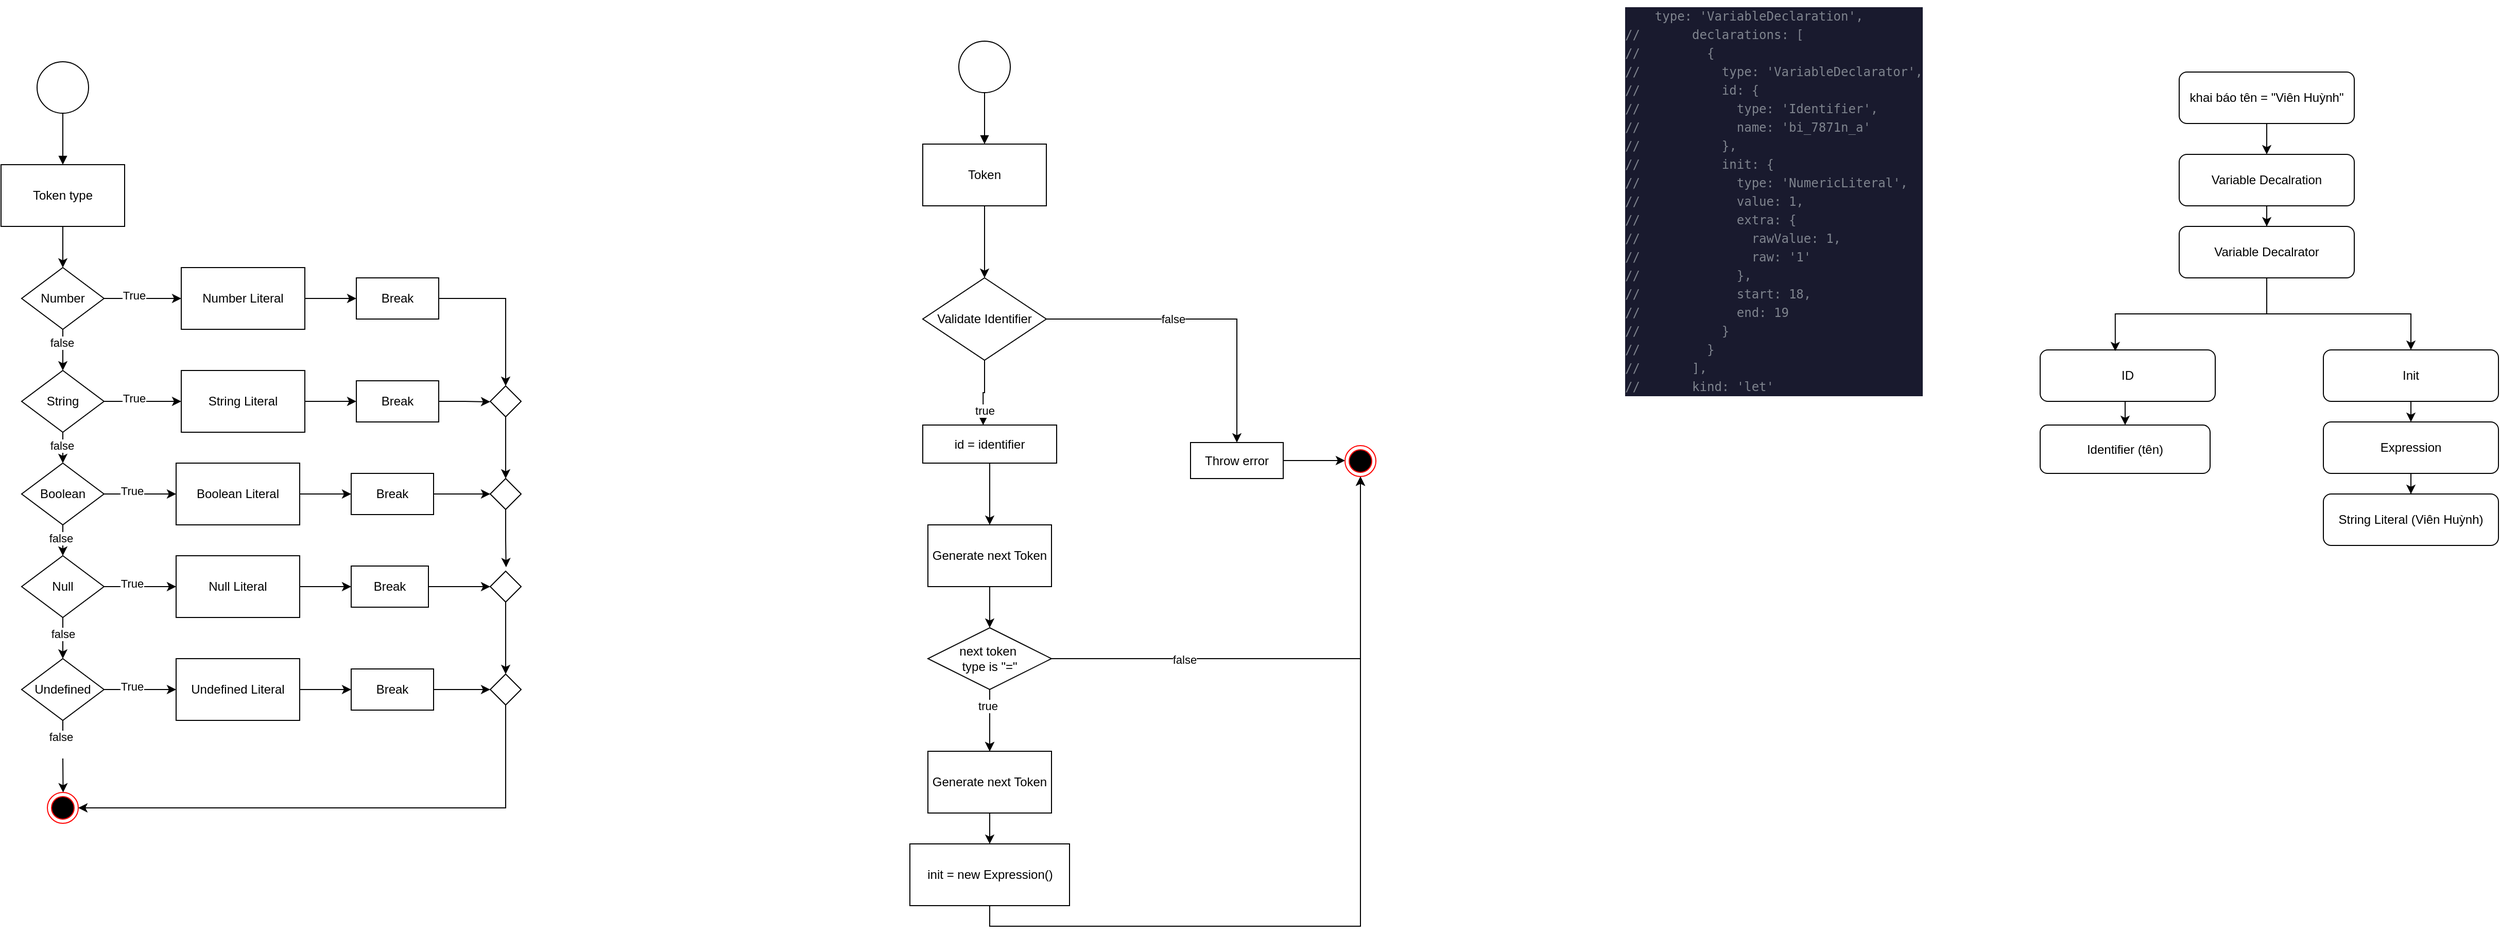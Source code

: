 <mxfile version="24.4.9" type="device">
  <diagram name="Page-1" id="_XJORy7DzCKB0HkPgccP">
    <mxGraphModel dx="676" dy="519" grid="1" gridSize="10" guides="1" tooltips="1" connect="1" arrows="1" fold="1" page="1" pageScale="1" pageWidth="850" pageHeight="1100" math="0" shadow="0">
      <root>
        <mxCell id="0" />
        <mxCell id="1" parent="0" />
        <mxCell id="jMxNf0ltURhrq-Y9TUZJ-2" style="edgeStyle=orthogonalEdgeStyle;rounded=0;orthogonalLoop=1;jettySize=auto;html=1;endArrow=block;endFill=1;" parent="1" source="jMxNf0ltURhrq-Y9TUZJ-1" target="jMxNf0ltURhrq-Y9TUZJ-4" edge="1">
          <mxGeometry relative="1" as="geometry">
            <mxPoint x="205" y="270" as="targetPoint" />
          </mxGeometry>
        </mxCell>
        <mxCell id="jMxNf0ltURhrq-Y9TUZJ-1" value="" style="ellipse;whiteSpace=wrap;html=1;aspect=fixed;" parent="1" vertex="1">
          <mxGeometry x="180" y="170" width="50" height="50" as="geometry" />
        </mxCell>
        <mxCell id="jMxNf0ltURhrq-Y9TUZJ-5" style="edgeStyle=orthogonalEdgeStyle;rounded=0;orthogonalLoop=1;jettySize=auto;html=1;exitX=0.5;exitY=1;exitDx=0;exitDy=0;" parent="1" source="jMxNf0ltURhrq-Y9TUZJ-4" target="jMxNf0ltURhrq-Y9TUZJ-6" edge="1">
          <mxGeometry relative="1" as="geometry">
            <mxPoint x="205" y="370" as="targetPoint" />
          </mxGeometry>
        </mxCell>
        <mxCell id="jMxNf0ltURhrq-Y9TUZJ-4" value="Token type" style="rounded=0;whiteSpace=wrap;html=1;" parent="1" vertex="1">
          <mxGeometry x="145" y="270" width="120" height="60" as="geometry" />
        </mxCell>
        <mxCell id="jMxNf0ltURhrq-Y9TUZJ-8" style="edgeStyle=orthogonalEdgeStyle;rounded=0;orthogonalLoop=1;jettySize=auto;html=1;entryX=0;entryY=0.5;entryDx=0;entryDy=0;" parent="1" source="jMxNf0ltURhrq-Y9TUZJ-6" target="jMxNf0ltURhrq-Y9TUZJ-10" edge="1">
          <mxGeometry relative="1" as="geometry">
            <mxPoint x="310" y="400" as="targetPoint" />
          </mxGeometry>
        </mxCell>
        <mxCell id="jMxNf0ltURhrq-Y9TUZJ-9" value="True" style="edgeLabel;html=1;align=center;verticalAlign=middle;resizable=0;points=[];" parent="jMxNf0ltURhrq-Y9TUZJ-8" vertex="1" connectable="0">
          <mxGeometry x="-0.236" y="3" relative="1" as="geometry">
            <mxPoint as="offset" />
          </mxGeometry>
        </mxCell>
        <mxCell id="jMxNf0ltURhrq-Y9TUZJ-19" style="edgeStyle=orthogonalEdgeStyle;rounded=0;orthogonalLoop=1;jettySize=auto;html=1;entryX=0.5;entryY=0;entryDx=0;entryDy=0;" parent="1" source="jMxNf0ltURhrq-Y9TUZJ-6" target="jMxNf0ltURhrq-Y9TUZJ-15" edge="1">
          <mxGeometry relative="1" as="geometry" />
        </mxCell>
        <mxCell id="jMxNf0ltURhrq-Y9TUZJ-20" value="false" style="edgeLabel;html=1;align=center;verticalAlign=middle;resizable=0;points=[];" parent="jMxNf0ltURhrq-Y9TUZJ-19" vertex="1" connectable="0">
          <mxGeometry x="-0.356" y="-1" relative="1" as="geometry">
            <mxPoint as="offset" />
          </mxGeometry>
        </mxCell>
        <mxCell id="jMxNf0ltURhrq-Y9TUZJ-6" value="Number" style="rhombus;whiteSpace=wrap;html=1;" parent="1" vertex="1">
          <mxGeometry x="165" y="370" width="80" height="60" as="geometry" />
        </mxCell>
        <mxCell id="jMxNf0ltURhrq-Y9TUZJ-11" style="edgeStyle=orthogonalEdgeStyle;rounded=0;orthogonalLoop=1;jettySize=auto;html=1;exitX=1;exitY=0.5;exitDx=0;exitDy=0;" parent="1" source="jMxNf0ltURhrq-Y9TUZJ-10" target="jMxNf0ltURhrq-Y9TUZJ-12" edge="1">
          <mxGeometry relative="1" as="geometry">
            <mxPoint x="480" y="400" as="targetPoint" />
          </mxGeometry>
        </mxCell>
        <mxCell id="jMxNf0ltURhrq-Y9TUZJ-10" value="Number Literal" style="rounded=0;whiteSpace=wrap;html=1;" parent="1" vertex="1">
          <mxGeometry x="320" y="370" width="120" height="60" as="geometry" />
        </mxCell>
        <mxCell id="jMxNf0ltURhrq-Y9TUZJ-61" style="edgeStyle=orthogonalEdgeStyle;rounded=0;orthogonalLoop=1;jettySize=auto;html=1;exitX=1;exitY=0.5;exitDx=0;exitDy=0;entryX=0.5;entryY=0;entryDx=0;entryDy=0;" parent="1" source="jMxNf0ltURhrq-Y9TUZJ-12" target="jMxNf0ltURhrq-Y9TUZJ-65" edge="1">
          <mxGeometry relative="1" as="geometry">
            <mxPoint x="620" y="400.429" as="targetPoint" />
          </mxGeometry>
        </mxCell>
        <mxCell id="jMxNf0ltURhrq-Y9TUZJ-12" value="Break" style="rounded=0;whiteSpace=wrap;html=1;" parent="1" vertex="1">
          <mxGeometry x="490" y="380" width="80" height="40" as="geometry" />
        </mxCell>
        <mxCell id="jMxNf0ltURhrq-Y9TUZJ-13" style="edgeStyle=orthogonalEdgeStyle;rounded=0;orthogonalLoop=1;jettySize=auto;html=1;entryX=0;entryY=0.5;entryDx=0;entryDy=0;" parent="1" source="jMxNf0ltURhrq-Y9TUZJ-15" target="jMxNf0ltURhrq-Y9TUZJ-17" edge="1">
          <mxGeometry relative="1" as="geometry">
            <mxPoint x="310" y="500" as="targetPoint" />
          </mxGeometry>
        </mxCell>
        <mxCell id="jMxNf0ltURhrq-Y9TUZJ-14" value="True" style="edgeLabel;html=1;align=center;verticalAlign=middle;resizable=0;points=[];" parent="jMxNf0ltURhrq-Y9TUZJ-13" vertex="1" connectable="0">
          <mxGeometry x="-0.236" y="3" relative="1" as="geometry">
            <mxPoint as="offset" />
          </mxGeometry>
        </mxCell>
        <mxCell id="jMxNf0ltURhrq-Y9TUZJ-58" style="edgeStyle=orthogonalEdgeStyle;rounded=0;orthogonalLoop=1;jettySize=auto;html=1;exitX=0.5;exitY=1;exitDx=0;exitDy=0;entryX=0.5;entryY=0;entryDx=0;entryDy=0;" parent="1" source="jMxNf0ltURhrq-Y9TUZJ-15" target="jMxNf0ltURhrq-Y9TUZJ-42" edge="1">
          <mxGeometry relative="1" as="geometry" />
        </mxCell>
        <mxCell id="jMxNf0ltURhrq-Y9TUZJ-78" value="false" style="edgeLabel;html=1;align=center;verticalAlign=middle;resizable=0;points=[];" parent="jMxNf0ltURhrq-Y9TUZJ-58" vertex="1" connectable="0">
          <mxGeometry x="-0.152" y="-1" relative="1" as="geometry">
            <mxPoint as="offset" />
          </mxGeometry>
        </mxCell>
        <mxCell id="jMxNf0ltURhrq-Y9TUZJ-15" value="String" style="rhombus;whiteSpace=wrap;html=1;" parent="1" vertex="1">
          <mxGeometry x="165" y="470" width="80" height="60" as="geometry" />
        </mxCell>
        <mxCell id="jMxNf0ltURhrq-Y9TUZJ-16" style="edgeStyle=orthogonalEdgeStyle;rounded=0;orthogonalLoop=1;jettySize=auto;html=1;exitX=1;exitY=0.5;exitDx=0;exitDy=0;" parent="1" source="jMxNf0ltURhrq-Y9TUZJ-17" target="jMxNf0ltURhrq-Y9TUZJ-18" edge="1">
          <mxGeometry relative="1" as="geometry">
            <mxPoint x="480" y="500" as="targetPoint" />
          </mxGeometry>
        </mxCell>
        <mxCell id="jMxNf0ltURhrq-Y9TUZJ-17" value="String Literal" style="rounded=0;whiteSpace=wrap;html=1;" parent="1" vertex="1">
          <mxGeometry x="320" y="470" width="120" height="60" as="geometry" />
        </mxCell>
        <mxCell id="jMxNf0ltURhrq-Y9TUZJ-62" style="edgeStyle=orthogonalEdgeStyle;rounded=0;orthogonalLoop=1;jettySize=auto;html=1;exitX=1;exitY=0.5;exitDx=0;exitDy=0;" parent="1" source="jMxNf0ltURhrq-Y9TUZJ-18" edge="1">
          <mxGeometry relative="1" as="geometry">
            <mxPoint x="620" y="500.429" as="targetPoint" />
          </mxGeometry>
        </mxCell>
        <mxCell id="jMxNf0ltURhrq-Y9TUZJ-18" value="Break" style="rounded=0;whiteSpace=wrap;html=1;" parent="1" vertex="1">
          <mxGeometry x="490" y="480" width="80" height="40" as="geometry" />
        </mxCell>
        <mxCell id="jMxNf0ltURhrq-Y9TUZJ-40" style="edgeStyle=orthogonalEdgeStyle;rounded=0;orthogonalLoop=1;jettySize=auto;html=1;entryX=0;entryY=0.5;entryDx=0;entryDy=0;" parent="1" source="jMxNf0ltURhrq-Y9TUZJ-42" target="jMxNf0ltURhrq-Y9TUZJ-44" edge="1">
          <mxGeometry relative="1" as="geometry">
            <mxPoint x="305" y="590" as="targetPoint" />
          </mxGeometry>
        </mxCell>
        <mxCell id="jMxNf0ltURhrq-Y9TUZJ-41" value="True" style="edgeLabel;html=1;align=center;verticalAlign=middle;resizable=0;points=[];" parent="jMxNf0ltURhrq-Y9TUZJ-40" vertex="1" connectable="0">
          <mxGeometry x="-0.236" y="3" relative="1" as="geometry">
            <mxPoint as="offset" />
          </mxGeometry>
        </mxCell>
        <mxCell id="jMxNf0ltURhrq-Y9TUZJ-59" style="edgeStyle=orthogonalEdgeStyle;rounded=0;orthogonalLoop=1;jettySize=auto;html=1;exitX=0.5;exitY=1;exitDx=0;exitDy=0;entryX=0.5;entryY=0;entryDx=0;entryDy=0;" parent="1" source="jMxNf0ltURhrq-Y9TUZJ-42" target="jMxNf0ltURhrq-Y9TUZJ-48" edge="1">
          <mxGeometry relative="1" as="geometry" />
        </mxCell>
        <mxCell id="jMxNf0ltURhrq-Y9TUZJ-79" value="false" style="edgeLabel;html=1;align=center;verticalAlign=middle;resizable=0;points=[];" parent="jMxNf0ltURhrq-Y9TUZJ-59" vertex="1" connectable="0">
          <mxGeometry x="-0.167" y="-2" relative="1" as="geometry">
            <mxPoint as="offset" />
          </mxGeometry>
        </mxCell>
        <mxCell id="jMxNf0ltURhrq-Y9TUZJ-42" value="Boolean" style="rhombus;whiteSpace=wrap;html=1;" parent="1" vertex="1">
          <mxGeometry x="165" y="560" width="80" height="60" as="geometry" />
        </mxCell>
        <mxCell id="jMxNf0ltURhrq-Y9TUZJ-43" style="edgeStyle=orthogonalEdgeStyle;rounded=0;orthogonalLoop=1;jettySize=auto;html=1;exitX=1;exitY=0.5;exitDx=0;exitDy=0;" parent="1" source="jMxNf0ltURhrq-Y9TUZJ-44" target="jMxNf0ltURhrq-Y9TUZJ-45" edge="1">
          <mxGeometry relative="1" as="geometry">
            <mxPoint x="475" y="590" as="targetPoint" />
          </mxGeometry>
        </mxCell>
        <mxCell id="jMxNf0ltURhrq-Y9TUZJ-44" value="Boolean Literal" style="rounded=0;whiteSpace=wrap;html=1;" parent="1" vertex="1">
          <mxGeometry x="315" y="560" width="120" height="60" as="geometry" />
        </mxCell>
        <mxCell id="jMxNf0ltURhrq-Y9TUZJ-63" style="edgeStyle=orthogonalEdgeStyle;rounded=0;orthogonalLoop=1;jettySize=auto;html=1;exitX=1;exitY=0.5;exitDx=0;exitDy=0;entryX=0;entryY=0.5;entryDx=0;entryDy=0;" parent="1" source="jMxNf0ltURhrq-Y9TUZJ-45" target="jMxNf0ltURhrq-Y9TUZJ-68" edge="1">
          <mxGeometry relative="1" as="geometry">
            <mxPoint x="610" y="590.429" as="targetPoint" />
          </mxGeometry>
        </mxCell>
        <mxCell id="jMxNf0ltURhrq-Y9TUZJ-45" value="Break" style="rounded=0;whiteSpace=wrap;html=1;" parent="1" vertex="1">
          <mxGeometry x="485" y="570" width="80" height="40" as="geometry" />
        </mxCell>
        <mxCell id="jMxNf0ltURhrq-Y9TUZJ-46" style="edgeStyle=orthogonalEdgeStyle;rounded=0;orthogonalLoop=1;jettySize=auto;html=1;entryX=0;entryY=0.5;entryDx=0;entryDy=0;" parent="1" source="jMxNf0ltURhrq-Y9TUZJ-48" target="jMxNf0ltURhrq-Y9TUZJ-50" edge="1">
          <mxGeometry relative="1" as="geometry">
            <mxPoint x="305" y="680" as="targetPoint" />
          </mxGeometry>
        </mxCell>
        <mxCell id="jMxNf0ltURhrq-Y9TUZJ-47" value="True" style="edgeLabel;html=1;align=center;verticalAlign=middle;resizable=0;points=[];" parent="jMxNf0ltURhrq-Y9TUZJ-46" vertex="1" connectable="0">
          <mxGeometry x="-0.236" y="3" relative="1" as="geometry">
            <mxPoint as="offset" />
          </mxGeometry>
        </mxCell>
        <mxCell id="jMxNf0ltURhrq-Y9TUZJ-60" style="edgeStyle=orthogonalEdgeStyle;rounded=0;orthogonalLoop=1;jettySize=auto;html=1;entryX=0.5;entryY=0;entryDx=0;entryDy=0;" parent="1" source="jMxNf0ltURhrq-Y9TUZJ-48" target="jMxNf0ltURhrq-Y9TUZJ-54" edge="1">
          <mxGeometry relative="1" as="geometry" />
        </mxCell>
        <mxCell id="jMxNf0ltURhrq-Y9TUZJ-80" value="false" style="edgeLabel;html=1;align=center;verticalAlign=middle;resizable=0;points=[];" parent="jMxNf0ltURhrq-Y9TUZJ-60" vertex="1" connectable="0">
          <mxGeometry x="-0.214" relative="1" as="geometry">
            <mxPoint as="offset" />
          </mxGeometry>
        </mxCell>
        <mxCell id="jMxNf0ltURhrq-Y9TUZJ-48" value="Null" style="rhombus;whiteSpace=wrap;html=1;" parent="1" vertex="1">
          <mxGeometry x="165" y="650" width="80" height="60" as="geometry" />
        </mxCell>
        <mxCell id="jMxNf0ltURhrq-Y9TUZJ-49" style="edgeStyle=orthogonalEdgeStyle;rounded=0;orthogonalLoop=1;jettySize=auto;html=1;exitX=1;exitY=0.5;exitDx=0;exitDy=0;" parent="1" source="jMxNf0ltURhrq-Y9TUZJ-50" target="jMxNf0ltURhrq-Y9TUZJ-51" edge="1">
          <mxGeometry relative="1" as="geometry">
            <mxPoint x="475" y="680" as="targetPoint" />
          </mxGeometry>
        </mxCell>
        <mxCell id="jMxNf0ltURhrq-Y9TUZJ-50" value="Null Literal" style="rounded=0;whiteSpace=wrap;html=1;" parent="1" vertex="1">
          <mxGeometry x="315" y="650" width="120" height="60" as="geometry" />
        </mxCell>
        <mxCell id="jMxNf0ltURhrq-Y9TUZJ-70" style="edgeStyle=orthogonalEdgeStyle;rounded=0;orthogonalLoop=1;jettySize=auto;html=1;entryX=0;entryY=0.5;entryDx=0;entryDy=0;" parent="1" source="jMxNf0ltURhrq-Y9TUZJ-51" target="jMxNf0ltURhrq-Y9TUZJ-69" edge="1">
          <mxGeometry relative="1" as="geometry" />
        </mxCell>
        <mxCell id="jMxNf0ltURhrq-Y9TUZJ-51" value="Break" style="rounded=0;whiteSpace=wrap;html=1;" parent="1" vertex="1">
          <mxGeometry x="485" y="660" width="75" height="40" as="geometry" />
        </mxCell>
        <mxCell id="jMxNf0ltURhrq-Y9TUZJ-52" style="edgeStyle=orthogonalEdgeStyle;rounded=0;orthogonalLoop=1;jettySize=auto;html=1;entryX=0;entryY=0.5;entryDx=0;entryDy=0;" parent="1" source="jMxNf0ltURhrq-Y9TUZJ-54" target="jMxNf0ltURhrq-Y9TUZJ-56" edge="1">
          <mxGeometry relative="1" as="geometry">
            <mxPoint x="305" y="780" as="targetPoint" />
          </mxGeometry>
        </mxCell>
        <mxCell id="jMxNf0ltURhrq-Y9TUZJ-53" value="True" style="edgeLabel;html=1;align=center;verticalAlign=middle;resizable=0;points=[];" parent="jMxNf0ltURhrq-Y9TUZJ-52" vertex="1" connectable="0">
          <mxGeometry x="-0.236" y="3" relative="1" as="geometry">
            <mxPoint as="offset" />
          </mxGeometry>
        </mxCell>
        <mxCell id="jMxNf0ltURhrq-Y9TUZJ-76" style="edgeStyle=orthogonalEdgeStyle;rounded=0;orthogonalLoop=1;jettySize=auto;html=1;exitX=0.5;exitY=1;exitDx=0;exitDy=0;" parent="1" source="jMxNf0ltURhrq-Y9TUZJ-54" edge="1">
          <mxGeometry relative="1" as="geometry">
            <mxPoint x="205.286" y="880.0" as="targetPoint" />
          </mxGeometry>
        </mxCell>
        <mxCell id="jMxNf0ltURhrq-Y9TUZJ-81" value="false&lt;div&gt;&lt;br&gt;&lt;/div&gt;" style="edgeLabel;html=1;align=center;verticalAlign=middle;resizable=0;points=[];" parent="jMxNf0ltURhrq-Y9TUZJ-76" vertex="1" connectable="0">
          <mxGeometry x="-0.361" y="-2" relative="1" as="geometry">
            <mxPoint as="offset" />
          </mxGeometry>
        </mxCell>
        <mxCell id="jMxNf0ltURhrq-Y9TUZJ-54" value="Undefined" style="rhombus;whiteSpace=wrap;html=1;" parent="1" vertex="1">
          <mxGeometry x="165" y="750" width="80" height="60" as="geometry" />
        </mxCell>
        <mxCell id="jMxNf0ltURhrq-Y9TUZJ-55" style="edgeStyle=orthogonalEdgeStyle;rounded=0;orthogonalLoop=1;jettySize=auto;html=1;exitX=1;exitY=0.5;exitDx=0;exitDy=0;" parent="1" source="jMxNf0ltURhrq-Y9TUZJ-56" target="jMxNf0ltURhrq-Y9TUZJ-57" edge="1">
          <mxGeometry relative="1" as="geometry">
            <mxPoint x="475" y="780" as="targetPoint" />
          </mxGeometry>
        </mxCell>
        <mxCell id="jMxNf0ltURhrq-Y9TUZJ-56" value="Undefined Literal" style="rounded=0;whiteSpace=wrap;html=1;" parent="1" vertex="1">
          <mxGeometry x="315" y="750" width="120" height="60" as="geometry" />
        </mxCell>
        <mxCell id="jMxNf0ltURhrq-Y9TUZJ-73" style="edgeStyle=orthogonalEdgeStyle;rounded=0;orthogonalLoop=1;jettySize=auto;html=1;exitX=1;exitY=0.5;exitDx=0;exitDy=0;entryX=0;entryY=0.5;entryDx=0;entryDy=0;" parent="1" source="jMxNf0ltURhrq-Y9TUZJ-57" target="jMxNf0ltURhrq-Y9TUZJ-72" edge="1">
          <mxGeometry relative="1" as="geometry" />
        </mxCell>
        <mxCell id="jMxNf0ltURhrq-Y9TUZJ-57" value="Break" style="rounded=0;whiteSpace=wrap;html=1;" parent="1" vertex="1">
          <mxGeometry x="485" y="760" width="80" height="40" as="geometry" />
        </mxCell>
        <mxCell id="jMxNf0ltURhrq-Y9TUZJ-67" style="edgeStyle=orthogonalEdgeStyle;rounded=0;orthogonalLoop=1;jettySize=auto;html=1;exitX=0.5;exitY=1;exitDx=0;exitDy=0;entryX=0.5;entryY=0;entryDx=0;entryDy=0;" parent="1" source="jMxNf0ltURhrq-Y9TUZJ-65" target="jMxNf0ltURhrq-Y9TUZJ-68" edge="1">
          <mxGeometry relative="1" as="geometry">
            <mxPoint x="635" y="580" as="targetPoint" />
          </mxGeometry>
        </mxCell>
        <mxCell id="jMxNf0ltURhrq-Y9TUZJ-65" value="" style="rhombus;whiteSpace=wrap;html=1;" parent="1" vertex="1">
          <mxGeometry x="620" y="485" width="30" height="30" as="geometry" />
        </mxCell>
        <mxCell id="jMxNf0ltURhrq-Y9TUZJ-68" value="" style="rhombus;whiteSpace=wrap;html=1;" parent="1" vertex="1">
          <mxGeometry x="620" y="575" width="30" height="30" as="geometry" />
        </mxCell>
        <mxCell id="jMxNf0ltURhrq-Y9TUZJ-74" style="edgeStyle=orthogonalEdgeStyle;rounded=0;orthogonalLoop=1;jettySize=auto;html=1;exitX=0.5;exitY=1;exitDx=0;exitDy=0;entryX=0.5;entryY=0;entryDx=0;entryDy=0;" parent="1" source="jMxNf0ltURhrq-Y9TUZJ-69" target="jMxNf0ltURhrq-Y9TUZJ-72" edge="1">
          <mxGeometry relative="1" as="geometry" />
        </mxCell>
        <mxCell id="jMxNf0ltURhrq-Y9TUZJ-69" value="" style="rhombus;whiteSpace=wrap;html=1;" parent="1" vertex="1">
          <mxGeometry x="620" y="665" width="30" height="30" as="geometry" />
        </mxCell>
        <mxCell id="jMxNf0ltURhrq-Y9TUZJ-71" style="edgeStyle=orthogonalEdgeStyle;rounded=0;orthogonalLoop=1;jettySize=auto;html=1;exitX=0.5;exitY=1;exitDx=0;exitDy=0;entryX=0.513;entryY=-0.127;entryDx=0;entryDy=0;entryPerimeter=0;" parent="1" source="jMxNf0ltURhrq-Y9TUZJ-68" target="jMxNf0ltURhrq-Y9TUZJ-69" edge="1">
          <mxGeometry relative="1" as="geometry" />
        </mxCell>
        <mxCell id="jMxNf0ltURhrq-Y9TUZJ-75" style="edgeStyle=orthogonalEdgeStyle;rounded=0;orthogonalLoop=1;jettySize=auto;html=1;exitX=0.5;exitY=1;exitDx=0;exitDy=0;entryX=1;entryY=0.5;entryDx=0;entryDy=0;" parent="1" source="jMxNf0ltURhrq-Y9TUZJ-72" target="jMxNf0ltURhrq-Y9TUZJ-77" edge="1">
          <mxGeometry relative="1" as="geometry">
            <mxPoint x="635.286" y="930.0" as="targetPoint" />
          </mxGeometry>
        </mxCell>
        <mxCell id="jMxNf0ltURhrq-Y9TUZJ-72" value="" style="rhombus;whiteSpace=wrap;html=1;" parent="1" vertex="1">
          <mxGeometry x="620" y="765" width="30" height="30" as="geometry" />
        </mxCell>
        <mxCell id="jMxNf0ltURhrq-Y9TUZJ-77" value="" style="ellipse;html=1;shape=endState;fillColor=#000000;strokeColor=#ff0000;" parent="1" vertex="1">
          <mxGeometry x="190" y="880" width="30" height="30" as="geometry" />
        </mxCell>
        <mxCell id="jMxNf0ltURhrq-Y9TUZJ-83" style="edgeStyle=orthogonalEdgeStyle;rounded=0;orthogonalLoop=1;jettySize=auto;html=1;endArrow=block;endFill=1;" parent="1" source="jMxNf0ltURhrq-Y9TUZJ-84" target="jMxNf0ltURhrq-Y9TUZJ-85" edge="1">
          <mxGeometry relative="1" as="geometry">
            <mxPoint x="1100" y="250" as="targetPoint" />
          </mxGeometry>
        </mxCell>
        <mxCell id="jMxNf0ltURhrq-Y9TUZJ-84" value="" style="ellipse;whiteSpace=wrap;html=1;aspect=fixed;" parent="1" vertex="1">
          <mxGeometry x="1075" y="150" width="50" height="50" as="geometry" />
        </mxCell>
        <mxCell id="jMxNf0ltURhrq-Y9TUZJ-86" style="edgeStyle=orthogonalEdgeStyle;rounded=0;orthogonalLoop=1;jettySize=auto;html=1;" parent="1" source="jMxNf0ltURhrq-Y9TUZJ-85" target="jMxNf0ltURhrq-Y9TUZJ-87" edge="1">
          <mxGeometry relative="1" as="geometry">
            <mxPoint x="1100" y="380" as="targetPoint" />
          </mxGeometry>
        </mxCell>
        <mxCell id="jMxNf0ltURhrq-Y9TUZJ-85" value="Token" style="rounded=0;whiteSpace=wrap;html=1;" parent="1" vertex="1">
          <mxGeometry x="1040" y="250" width="120" height="60" as="geometry" />
        </mxCell>
        <mxCell id="jMxNf0ltURhrq-Y9TUZJ-90" style="edgeStyle=orthogonalEdgeStyle;rounded=0;orthogonalLoop=1;jettySize=auto;html=1;" parent="1" source="jMxNf0ltURhrq-Y9TUZJ-87" target="jMxNf0ltURhrq-Y9TUZJ-105" edge="1">
          <mxGeometry relative="1" as="geometry">
            <mxPoint x="1290" y="420" as="targetPoint" />
          </mxGeometry>
        </mxCell>
        <mxCell id="jMxNf0ltURhrq-Y9TUZJ-91" value="false" style="edgeLabel;html=1;align=center;verticalAlign=middle;resizable=0;points=[];" parent="jMxNf0ltURhrq-Y9TUZJ-90" vertex="1" connectable="0">
          <mxGeometry x="-0.192" y="-4" relative="1" as="geometry">
            <mxPoint y="-4" as="offset" />
          </mxGeometry>
        </mxCell>
        <mxCell id="jMxNf0ltURhrq-Y9TUZJ-87" value="Validate Identifier" style="rhombus;whiteSpace=wrap;html=1;" parent="1" vertex="1">
          <mxGeometry x="1040" y="380" width="120" height="80" as="geometry" />
        </mxCell>
        <mxCell id="jMxNf0ltURhrq-Y9TUZJ-96" style="edgeStyle=orthogonalEdgeStyle;rounded=0;orthogonalLoop=1;jettySize=auto;html=1;" parent="1" source="jMxNf0ltURhrq-Y9TUZJ-95" edge="1">
          <mxGeometry relative="1" as="geometry">
            <mxPoint x="1105" y="720" as="targetPoint" />
          </mxGeometry>
        </mxCell>
        <mxCell id="jMxNf0ltURhrq-Y9TUZJ-95" value="Generate next Token" style="rounded=0;whiteSpace=wrap;html=1;" parent="1" vertex="1">
          <mxGeometry x="1045" y="620" width="120" height="60" as="geometry" />
        </mxCell>
        <mxCell id="jMxNf0ltURhrq-Y9TUZJ-101" style="edgeStyle=orthogonalEdgeStyle;rounded=0;orthogonalLoop=1;jettySize=auto;html=1;exitX=0.5;exitY=1;exitDx=0;exitDy=0;entryX=0.5;entryY=0;entryDx=0;entryDy=0;" parent="1" source="jMxNf0ltURhrq-Y9TUZJ-97" target="jMxNf0ltURhrq-Y9TUZJ-100" edge="1">
          <mxGeometry relative="1" as="geometry" />
        </mxCell>
        <mxCell id="9DgjI2oOG2Q77YtC4Hsv-30" value="" style="edgeStyle=orthogonalEdgeStyle;rounded=0;orthogonalLoop=1;jettySize=auto;html=1;" parent="1" source="jMxNf0ltURhrq-Y9TUZJ-97" target="jMxNf0ltURhrq-Y9TUZJ-100" edge="1">
          <mxGeometry relative="1" as="geometry" />
        </mxCell>
        <mxCell id="9DgjI2oOG2Q77YtC4Hsv-31" value="true" style="edgeLabel;html=1;align=center;verticalAlign=middle;resizable=0;points=[];" parent="9DgjI2oOG2Q77YtC4Hsv-30" vertex="1" connectable="0">
          <mxGeometry x="-0.48" y="-2" relative="1" as="geometry">
            <mxPoint as="offset" />
          </mxGeometry>
        </mxCell>
        <mxCell id="9DgjI2oOG2Q77YtC4Hsv-37" style="edgeStyle=orthogonalEdgeStyle;rounded=0;orthogonalLoop=1;jettySize=auto;html=1;exitX=1;exitY=0.5;exitDx=0;exitDy=0;entryX=0.5;entryY=1;entryDx=0;entryDy=0;" parent="1" source="jMxNf0ltURhrq-Y9TUZJ-97" target="jMxNf0ltURhrq-Y9TUZJ-107" edge="1">
          <mxGeometry relative="1" as="geometry" />
        </mxCell>
        <mxCell id="9DgjI2oOG2Q77YtC4Hsv-38" value="false" style="edgeLabel;html=1;align=center;verticalAlign=middle;resizable=0;points=[];" parent="9DgjI2oOG2Q77YtC4Hsv-37" vertex="1" connectable="0">
          <mxGeometry x="-0.459" y="-1" relative="1" as="geometry">
            <mxPoint as="offset" />
          </mxGeometry>
        </mxCell>
        <mxCell id="jMxNf0ltURhrq-Y9TUZJ-97" value="next token&amp;nbsp;&lt;div&gt;type is &quot;=&quot;&lt;/div&gt;" style="rhombus;whiteSpace=wrap;html=1;" parent="1" vertex="1">
          <mxGeometry x="1045" y="720" width="120" height="60" as="geometry" />
        </mxCell>
        <mxCell id="jMxNf0ltURhrq-Y9TUZJ-102" style="edgeStyle=orthogonalEdgeStyle;rounded=0;orthogonalLoop=1;jettySize=auto;html=1;" parent="1" source="jMxNf0ltURhrq-Y9TUZJ-100" edge="1">
          <mxGeometry relative="1" as="geometry">
            <mxPoint x="1105" y="930" as="targetPoint" />
          </mxGeometry>
        </mxCell>
        <mxCell id="jMxNf0ltURhrq-Y9TUZJ-100" value="Generate next Token" style="rounded=0;whiteSpace=wrap;html=1;" parent="1" vertex="1">
          <mxGeometry x="1045" y="840" width="120" height="60" as="geometry" />
        </mxCell>
        <mxCell id="jMxNf0ltURhrq-Y9TUZJ-108" style="edgeStyle=orthogonalEdgeStyle;rounded=0;orthogonalLoop=1;jettySize=auto;html=1;exitX=0.5;exitY=1;exitDx=0;exitDy=0;entryX=0.5;entryY=1;entryDx=0;entryDy=0;" parent="1" source="jMxNf0ltURhrq-Y9TUZJ-103" target="jMxNf0ltURhrq-Y9TUZJ-107" edge="1">
          <mxGeometry relative="1" as="geometry" />
        </mxCell>
        <mxCell id="jMxNf0ltURhrq-Y9TUZJ-103" value="init = new Expression()" style="rounded=0;whiteSpace=wrap;html=1;" parent="1" vertex="1">
          <mxGeometry x="1027.5" y="930" width="155" height="60" as="geometry" />
        </mxCell>
        <mxCell id="jMxNf0ltURhrq-Y9TUZJ-106" style="edgeStyle=orthogonalEdgeStyle;rounded=0;orthogonalLoop=1;jettySize=auto;html=1;" parent="1" source="jMxNf0ltURhrq-Y9TUZJ-105" edge="1">
          <mxGeometry relative="1" as="geometry">
            <mxPoint x="1450" y="557.5" as="targetPoint" />
          </mxGeometry>
        </mxCell>
        <mxCell id="jMxNf0ltURhrq-Y9TUZJ-105" value="Throw error" style="rounded=0;whiteSpace=wrap;html=1;" parent="1" vertex="1">
          <mxGeometry x="1300" y="540" width="90" height="35" as="geometry" />
        </mxCell>
        <mxCell id="jMxNf0ltURhrq-Y9TUZJ-107" value="" style="ellipse;html=1;shape=endState;fillColor=#000000;strokeColor=#ff0000;" parent="1" vertex="1">
          <mxGeometry x="1450" y="543" width="30" height="30" as="geometry" />
        </mxCell>
        <mxCell id="9DgjI2oOG2Q77YtC4Hsv-12" value="&lt;h1 style=&quot;margin-top: 0px;&quot;&gt;&lt;div style=&quot;color: #f8f8f2;background-color: #191a2e;font-family: Fira code, monospace, Menlo, Monaco, &#39;Courier New&#39;, monospace;font-weight: normal;font-size: 12px;line-height: 18px;white-space: pre;&quot;&gt;&lt;div&gt;&lt;span style=&quot;color: #7f848e;&quot;&gt;    type: &#39;VariableDeclaration&#39;,&lt;/span&gt;&lt;/div&gt;&lt;div&gt;&lt;span style=&quot;color: #7f848e;&quot;&gt;//       declarations: [&lt;/span&gt;&lt;/div&gt;&lt;div&gt;&lt;span style=&quot;color: #7f848e;&quot;&gt;//         {&lt;/span&gt;&lt;/div&gt;&lt;div&gt;&lt;span style=&quot;color: #7f848e;&quot;&gt;//           type: &#39;VariableDeclarator&#39;,&lt;/span&gt;&lt;/div&gt;&lt;div&gt;&lt;span style=&quot;color: #7f848e;&quot;&gt;//           id: {&lt;/span&gt;&lt;/div&gt;&lt;div&gt;&lt;span style=&quot;color: #7f848e;&quot;&gt;//             type: &#39;Identifier&#39;,&lt;/span&gt;&lt;/div&gt;&lt;div&gt;&lt;span style=&quot;color: #7f848e;&quot;&gt;//             name: &#39;bi_7871n_a&#39;&lt;/span&gt;&lt;/div&gt;&lt;div&gt;&lt;span style=&quot;color: #7f848e;&quot;&gt;//           },&lt;/span&gt;&lt;/div&gt;&lt;div&gt;&lt;span style=&quot;color: #7f848e;&quot;&gt;//           init: {&lt;/span&gt;&lt;/div&gt;&lt;div&gt;&lt;span style=&quot;color: #7f848e;&quot;&gt;//             type: &#39;NumericLiteral&#39;,&lt;/span&gt;&lt;/div&gt;&lt;div&gt;&lt;span style=&quot;color: #7f848e;&quot;&gt;//             value: 1,&lt;/span&gt;&lt;/div&gt;&lt;div&gt;&lt;span style=&quot;color: #7f848e;&quot;&gt;//             extra: {&lt;/span&gt;&lt;/div&gt;&lt;div&gt;&lt;span style=&quot;color: #7f848e;&quot;&gt;//               rawValue: 1,&lt;/span&gt;&lt;/div&gt;&lt;div&gt;&lt;span style=&quot;color: #7f848e;&quot;&gt;//               raw: &#39;1&#39;&lt;/span&gt;&lt;/div&gt;&lt;div&gt;&lt;span style=&quot;color: #7f848e;&quot;&gt;//             },&lt;/span&gt;&lt;/div&gt;&lt;div&gt;&lt;span style=&quot;color: #7f848e;&quot;&gt;//             start: 18,&lt;/span&gt;&lt;/div&gt;&lt;div&gt;&lt;span style=&quot;color: #7f848e;&quot;&gt;//             end: 19&lt;/span&gt;&lt;/div&gt;&lt;div&gt;&lt;span style=&quot;color: #7f848e;&quot;&gt;//           }&lt;/span&gt;&lt;/div&gt;&lt;div&gt;&lt;span style=&quot;color: #7f848e;&quot;&gt;//         }&lt;/span&gt;&lt;/div&gt;&lt;div&gt;&lt;span style=&quot;color: #7f848e;&quot;&gt;//       ],&lt;/span&gt;&lt;/div&gt;&lt;div&gt;&lt;span style=&quot;color: #7f848e;&quot;&gt;//       kind: &#39;let&#39;&lt;/span&gt;&lt;/div&gt;&lt;/div&gt;&lt;/h1&gt;" style="text;html=1;whiteSpace=wrap;overflow=hidden;rounded=0;" parent="1" vertex="1">
          <mxGeometry x="1720" y="110" width="310" height="400" as="geometry" />
        </mxCell>
        <mxCell id="9DgjI2oOG2Q77YtC4Hsv-14" style="edgeStyle=orthogonalEdgeStyle;rounded=0;orthogonalLoop=1;jettySize=auto;html=1;entryX=0.5;entryY=0;entryDx=0;entryDy=0;" parent="1" source="9DgjI2oOG2Q77YtC4Hsv-13" target="9DgjI2oOG2Q77YtC4Hsv-15" edge="1">
          <mxGeometry relative="1" as="geometry">
            <mxPoint x="2345" y="230" as="targetPoint" />
          </mxGeometry>
        </mxCell>
        <mxCell id="9DgjI2oOG2Q77YtC4Hsv-13" value="khai báo tên = &quot;Viên Huỳnh&quot;" style="rounded=1;whiteSpace=wrap;html=1;" parent="1" vertex="1">
          <mxGeometry x="2260" y="180" width="170" height="50" as="geometry" />
        </mxCell>
        <mxCell id="9DgjI2oOG2Q77YtC4Hsv-16" style="edgeStyle=orthogonalEdgeStyle;rounded=0;orthogonalLoop=1;jettySize=auto;html=1;" parent="1" source="9DgjI2oOG2Q77YtC4Hsv-15" target="9DgjI2oOG2Q77YtC4Hsv-17" edge="1">
          <mxGeometry relative="1" as="geometry">
            <mxPoint x="2345" y="340" as="targetPoint" />
          </mxGeometry>
        </mxCell>
        <mxCell id="9DgjI2oOG2Q77YtC4Hsv-15" value="Variable Decalration" style="rounded=1;whiteSpace=wrap;html=1;" parent="1" vertex="1">
          <mxGeometry x="2260" y="260" width="170" height="50" as="geometry" />
        </mxCell>
        <mxCell id="9DgjI2oOG2Q77YtC4Hsv-17" value="Variable Decalrator" style="rounded=1;whiteSpace=wrap;html=1;" parent="1" vertex="1">
          <mxGeometry x="2260" y="330" width="170" height="50" as="geometry" />
        </mxCell>
        <mxCell id="9DgjI2oOG2Q77YtC4Hsv-25" style="edgeStyle=orthogonalEdgeStyle;rounded=0;orthogonalLoop=1;jettySize=auto;html=1;exitX=0.5;exitY=1;exitDx=0;exitDy=0;entryX=0.5;entryY=0;entryDx=0;entryDy=0;" parent="1" source="9DgjI2oOG2Q77YtC4Hsv-18" target="9DgjI2oOG2Q77YtC4Hsv-24" edge="1">
          <mxGeometry relative="1" as="geometry" />
        </mxCell>
        <mxCell id="9DgjI2oOG2Q77YtC4Hsv-18" value="Init" style="rounded=1;whiteSpace=wrap;html=1;" parent="1" vertex="1">
          <mxGeometry x="2400" y="450" width="170" height="50" as="geometry" />
        </mxCell>
        <mxCell id="9DgjI2oOG2Q77YtC4Hsv-23" style="edgeStyle=orthogonalEdgeStyle;rounded=0;orthogonalLoop=1;jettySize=auto;html=1;exitX=0.5;exitY=1;exitDx=0;exitDy=0;entryX=0.5;entryY=0;entryDx=0;entryDy=0;" parent="1" source="9DgjI2oOG2Q77YtC4Hsv-19" target="9DgjI2oOG2Q77YtC4Hsv-22" edge="1">
          <mxGeometry relative="1" as="geometry" />
        </mxCell>
        <mxCell id="9DgjI2oOG2Q77YtC4Hsv-19" value="ID" style="rounded=1;whiteSpace=wrap;html=1;" parent="1" vertex="1">
          <mxGeometry x="2125" y="450" width="170" height="50" as="geometry" />
        </mxCell>
        <mxCell id="9DgjI2oOG2Q77YtC4Hsv-20" style="edgeStyle=orthogonalEdgeStyle;rounded=0;orthogonalLoop=1;jettySize=auto;html=1;entryX=0.429;entryY=0.025;entryDx=0;entryDy=0;entryPerimeter=0;" parent="1" source="9DgjI2oOG2Q77YtC4Hsv-17" target="9DgjI2oOG2Q77YtC4Hsv-19" edge="1">
          <mxGeometry relative="1" as="geometry" />
        </mxCell>
        <mxCell id="9DgjI2oOG2Q77YtC4Hsv-21" style="edgeStyle=orthogonalEdgeStyle;rounded=0;orthogonalLoop=1;jettySize=auto;html=1;entryX=0.5;entryY=0;entryDx=0;entryDy=0;exitX=0.5;exitY=1;exitDx=0;exitDy=0;" parent="1" source="9DgjI2oOG2Q77YtC4Hsv-17" target="9DgjI2oOG2Q77YtC4Hsv-18" edge="1">
          <mxGeometry relative="1" as="geometry">
            <mxPoint x="2355" y="400" as="sourcePoint" />
            <mxPoint x="2208" y="461" as="targetPoint" />
          </mxGeometry>
        </mxCell>
        <mxCell id="9DgjI2oOG2Q77YtC4Hsv-22" value="Identifier (tên)" style="rounded=1;whiteSpace=wrap;html=1;align=center;" parent="1" vertex="1">
          <mxGeometry x="2125" y="523" width="165" height="47" as="geometry" />
        </mxCell>
        <mxCell id="9DgjI2oOG2Q77YtC4Hsv-40" style="edgeStyle=orthogonalEdgeStyle;rounded=0;orthogonalLoop=1;jettySize=auto;html=1;entryX=0.5;entryY=0;entryDx=0;entryDy=0;" parent="1" source="9DgjI2oOG2Q77YtC4Hsv-24" target="9DgjI2oOG2Q77YtC4Hsv-39" edge="1">
          <mxGeometry relative="1" as="geometry" />
        </mxCell>
        <mxCell id="9DgjI2oOG2Q77YtC4Hsv-24" value="Expression" style="rounded=1;whiteSpace=wrap;html=1;" parent="1" vertex="1">
          <mxGeometry x="2400" y="520" width="170" height="50" as="geometry" />
        </mxCell>
        <mxCell id="yeYnOP1-rdqouKl3zzN8-3" style="edgeStyle=orthogonalEdgeStyle;rounded=0;orthogonalLoop=1;jettySize=auto;html=1;exitX=0.5;exitY=1;exitDx=0;exitDy=0;entryX=0.5;entryY=0;entryDx=0;entryDy=0;" edge="1" parent="1" source="9DgjI2oOG2Q77YtC4Hsv-32" target="jMxNf0ltURhrq-Y9TUZJ-95">
          <mxGeometry relative="1" as="geometry" />
        </mxCell>
        <mxCell id="9DgjI2oOG2Q77YtC4Hsv-32" value="id = identifier" style="rounded=0;whiteSpace=wrap;html=1;" parent="1" vertex="1">
          <mxGeometry x="1040" y="523" width="130" height="37" as="geometry" />
        </mxCell>
        <mxCell id="9DgjI2oOG2Q77YtC4Hsv-35" style="edgeStyle=orthogonalEdgeStyle;rounded=0;orthogonalLoop=1;jettySize=auto;html=1;entryX=0.451;entryY=0.002;entryDx=0;entryDy=0;entryPerimeter=0;" parent="1" source="jMxNf0ltURhrq-Y9TUZJ-87" target="9DgjI2oOG2Q77YtC4Hsv-32" edge="1">
          <mxGeometry relative="1" as="geometry" />
        </mxCell>
        <mxCell id="9DgjI2oOG2Q77YtC4Hsv-36" value="true" style="edgeLabel;html=1;align=center;verticalAlign=middle;resizable=0;points=[];" parent="9DgjI2oOG2Q77YtC4Hsv-35" vertex="1" connectable="0">
          <mxGeometry x="0.567" y="1" relative="1" as="geometry">
            <mxPoint as="offset" />
          </mxGeometry>
        </mxCell>
        <mxCell id="9DgjI2oOG2Q77YtC4Hsv-39" value="String Literal (Viên Huỳnh)" style="rounded=1;whiteSpace=wrap;html=1;" parent="1" vertex="1">
          <mxGeometry x="2400" y="590" width="170" height="50" as="geometry" />
        </mxCell>
      </root>
    </mxGraphModel>
  </diagram>
</mxfile>
